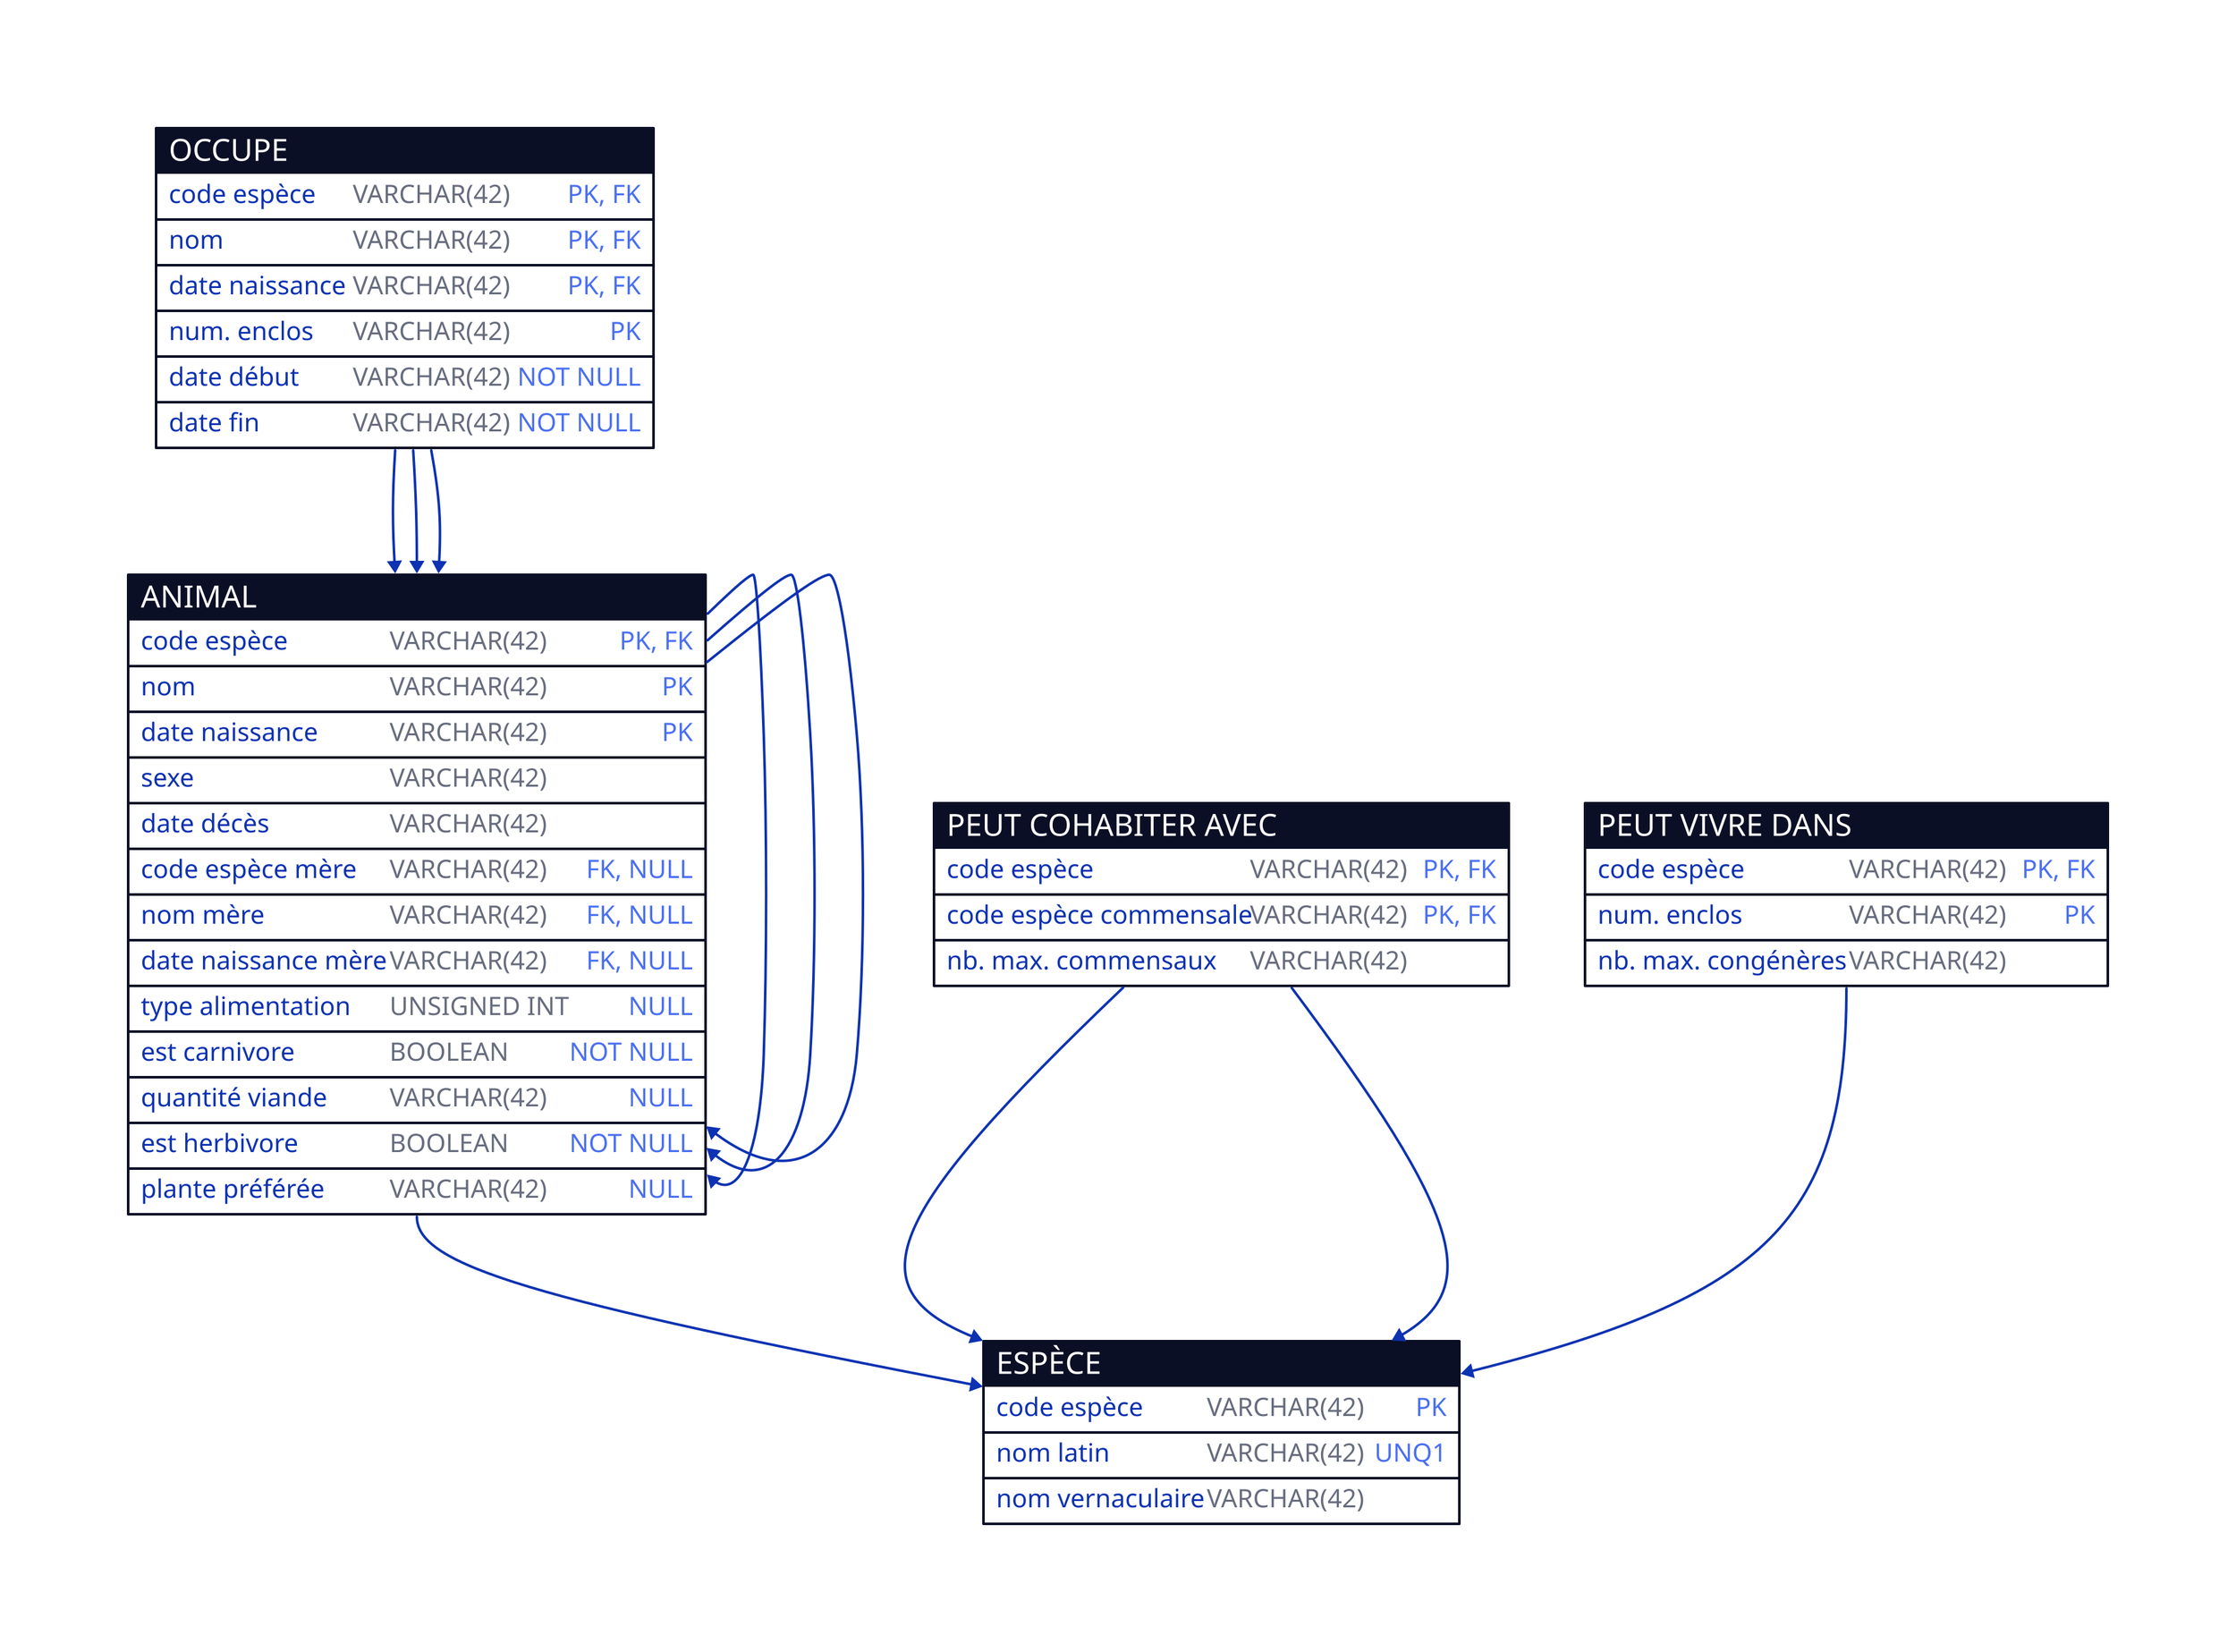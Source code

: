 "ANIMAL": { shape: sql_table
  "code espèce":         VARCHAR(42) {constraint: [PK; FK]}
  "nom":                 VARCHAR(42) {constraint: PK}
  "date naissance":      VARCHAR(42) {constraint: PK}
  "sexe":                VARCHAR(42) 
  "date décès":          VARCHAR(42) 
  "code espèce mère":    VARCHAR(42) {constraint: [FK; "NULL"]}
  "nom mère":            VARCHAR(42) {constraint: [FK; "NULL"]}
  "date naissance mère": VARCHAR(42) {constraint: [FK; "NULL"]}
  "type alimentation":   UNSIGNED INT {constraint: "NULL"}
  "est carnivore":       BOOLEAN {constraint: NOT NULL}
  "quantité viande":     VARCHAR(42) {constraint: "NULL"}
  "est herbivore":       BOOLEAN {constraint: NOT NULL}
  "plante préférée":     VARCHAR(42) {constraint: "NULL"}
}

"ESPÈCE": { shape: sql_table
  "code espèce":      VARCHAR(42) {constraint: PK}
  "nom latin":        VARCHAR(42) {constraint: UNQ1}
  "nom vernaculaire": VARCHAR(42) 
}

"OCCUPE": { shape: sql_table
  "code espèce":    VARCHAR(42) {constraint: [PK; FK]}
  "nom":            VARCHAR(42) {constraint: [PK; FK]}
  "date naissance": VARCHAR(42) {constraint: [PK; FK]}
  "num. enclos":    VARCHAR(42) {constraint: PK}
  "date début":     VARCHAR(42) {constraint: NOT NULL}
  "date fin":       VARCHAR(42) {constraint: NOT NULL}
}

"PEUT COHABITER AVEC": { shape: sql_table
  "code espèce":            VARCHAR(42) {constraint: [PK; FK]}
  "code espèce commensale": VARCHAR(42) {constraint: [PK; FK]}
  "nb. max. commensaux":    VARCHAR(42) 
}

"PEUT VIVRE DANS": { shape: sql_table
  "code espèce":         VARCHAR(42) {constraint: [PK; FK]}
  "num. enclos":         VARCHAR(42) {constraint: PK}
  "nb. max. congénères": VARCHAR(42) 
}

"ANIMAL"."code espèce" -> "ESPÈCE"."code espèce"
"ANIMAL"."code espèce mère" -> "ANIMAL"."code espèce"
"ANIMAL"."nom mère" -> "ANIMAL"."nom"
"ANIMAL"."date naissance mère" -> "ANIMAL"."date naissance"
"OCCUPE"."code espèce" -> "ANIMAL"."code espèce"
"OCCUPE"."nom" -> "ANIMAL"."nom"
"OCCUPE"."date naissance" -> "ANIMAL"."date naissance"
"PEUT COHABITER AVEC"."code espèce" -> "ESPÈCE"."code espèce"
"PEUT COHABITER AVEC"."code espèce commensale" -> "ESPÈCE"."code espèce"
"PEUT VIVRE DANS"."code espèce" -> "ESPÈCE"."code espèce"
